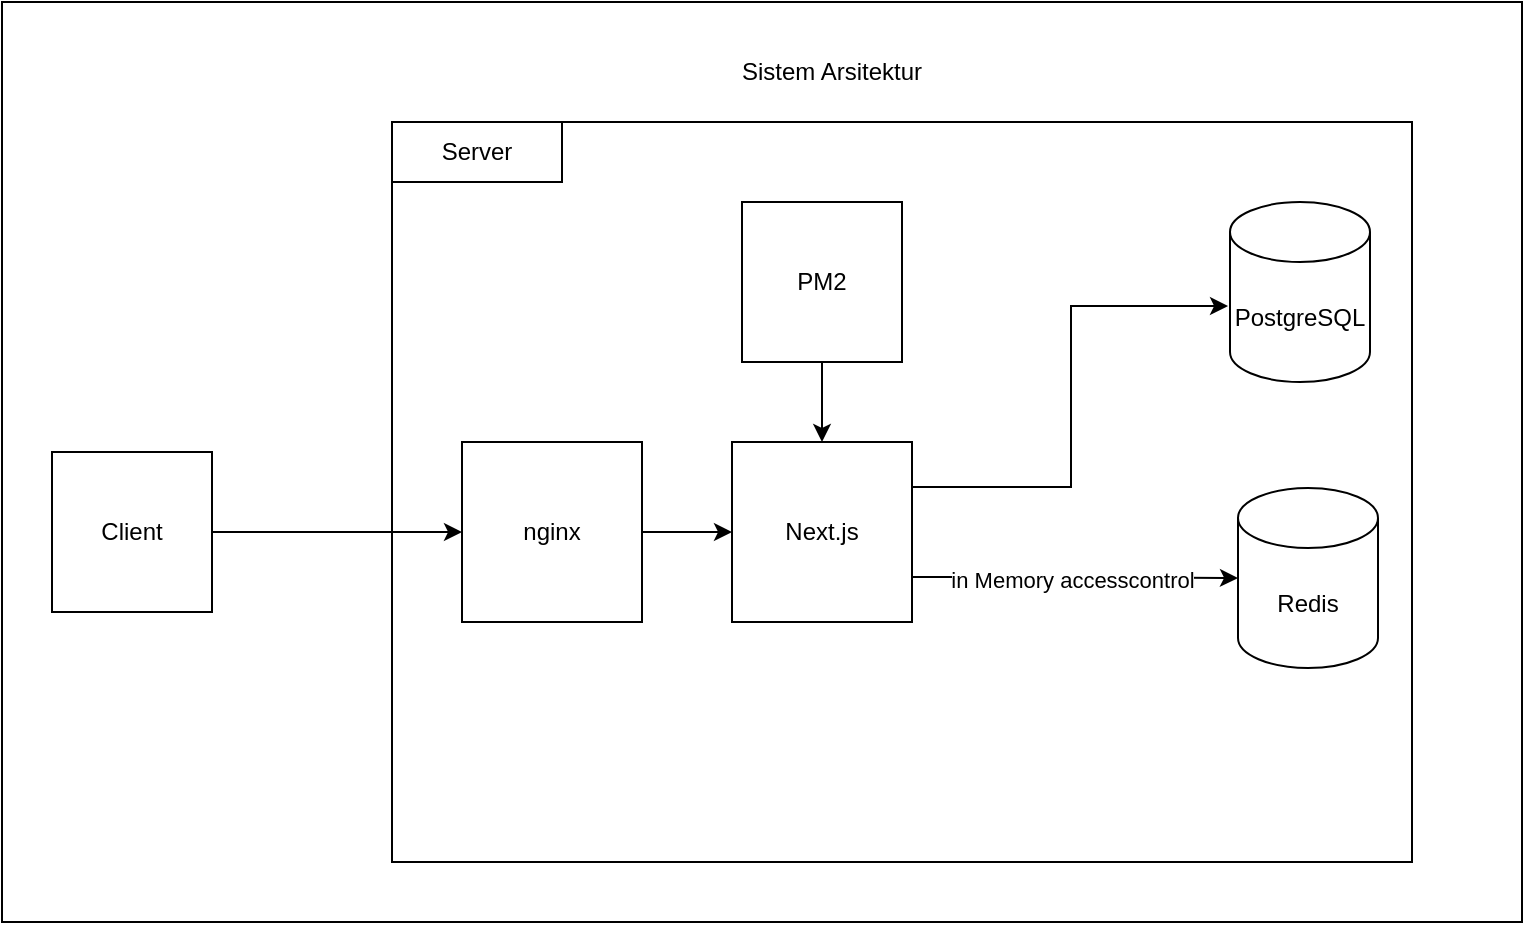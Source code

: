 <mxfile version="24.9.0">
  <diagram name="Page-1" id="CfIktYduRypl1-bwHCc0">
    <mxGraphModel dx="1393" dy="731" grid="1" gridSize="10" guides="1" tooltips="1" connect="1" arrows="1" fold="1" page="1" pageScale="1" pageWidth="850" pageHeight="1100" math="0" shadow="0">
      <root>
        <mxCell id="0" />
        <mxCell id="1" parent="0" />
        <mxCell id="2t3uX6CFzRglsvc7Uq0F-34" value="" style="rounded=0;whiteSpace=wrap;html=1;" vertex="1" parent="1">
          <mxGeometry x="60" y="40" width="760" height="460" as="geometry" />
        </mxCell>
        <mxCell id="2t3uX6CFzRglsvc7Uq0F-49" value="" style="rounded=0;whiteSpace=wrap;html=1;" vertex="1" parent="1">
          <mxGeometry x="255" y="100" width="510" height="370" as="geometry" />
        </mxCell>
        <mxCell id="2t3uX6CFzRglsvc7Uq0F-50" value="PostgreSQL" style="shape=cylinder3;whiteSpace=wrap;html=1;boundedLbl=1;backgroundOutline=1;size=15;" vertex="1" parent="1">
          <mxGeometry x="674" y="140" width="70" height="90" as="geometry" />
        </mxCell>
        <mxCell id="2t3uX6CFzRglsvc7Uq0F-51" value="Redis" style="shape=cylinder3;whiteSpace=wrap;html=1;boundedLbl=1;backgroundOutline=1;size=15;" vertex="1" parent="1">
          <mxGeometry x="678" y="283" width="70" height="90" as="geometry" />
        </mxCell>
        <mxCell id="2t3uX6CFzRglsvc7Uq0F-52" style="edgeStyle=orthogonalEdgeStyle;rounded=0;orthogonalLoop=1;jettySize=auto;html=1;exitX=1;exitY=0.5;exitDx=0;exitDy=0;" edge="1" parent="1" source="2t3uX6CFzRglsvc7Uq0F-53" target="2t3uX6CFzRglsvc7Uq0F-56">
          <mxGeometry relative="1" as="geometry" />
        </mxCell>
        <mxCell id="2t3uX6CFzRglsvc7Uq0F-53" value="nginx" style="whiteSpace=wrap;html=1;aspect=fixed;" vertex="1" parent="1">
          <mxGeometry x="290" y="260" width="90" height="90" as="geometry" />
        </mxCell>
        <mxCell id="2t3uX6CFzRglsvc7Uq0F-54" style="edgeStyle=orthogonalEdgeStyle;rounded=0;orthogonalLoop=1;jettySize=auto;html=1;exitX=1;exitY=0.75;exitDx=0;exitDy=0;entryX=0;entryY=0.5;entryDx=0;entryDy=0;entryPerimeter=0;" edge="1" parent="1" source="2t3uX6CFzRglsvc7Uq0F-56" target="2t3uX6CFzRglsvc7Uq0F-51">
          <mxGeometry relative="1" as="geometry" />
        </mxCell>
        <mxCell id="2t3uX6CFzRglsvc7Uq0F-55" value="in Memory accesscontrol" style="edgeLabel;html=1;align=center;verticalAlign=middle;resizable=0;points=[];" vertex="1" connectable="0" parent="2t3uX6CFzRglsvc7Uq0F-54">
          <mxGeometry x="-0.028" y="-1" relative="1" as="geometry">
            <mxPoint as="offset" />
          </mxGeometry>
        </mxCell>
        <mxCell id="2t3uX6CFzRglsvc7Uq0F-56" value="Next.js" style="whiteSpace=wrap;html=1;aspect=fixed;" vertex="1" parent="1">
          <mxGeometry x="425" y="260" width="90" height="90" as="geometry" />
        </mxCell>
        <mxCell id="2t3uX6CFzRglsvc7Uq0F-57" value="" style="edgeStyle=orthogonalEdgeStyle;rounded=0;orthogonalLoop=1;jettySize=auto;html=1;" edge="1" parent="1" source="2t3uX6CFzRglsvc7Uq0F-58" target="2t3uX6CFzRglsvc7Uq0F-56">
          <mxGeometry relative="1" as="geometry" />
        </mxCell>
        <mxCell id="2t3uX6CFzRglsvc7Uq0F-58" value="PM2" style="whiteSpace=wrap;html=1;aspect=fixed;" vertex="1" parent="1">
          <mxGeometry x="430" y="140" width="80" height="80" as="geometry" />
        </mxCell>
        <mxCell id="2t3uX6CFzRglsvc7Uq0F-59" style="edgeStyle=orthogonalEdgeStyle;rounded=0;orthogonalLoop=1;jettySize=auto;html=1;exitX=1;exitY=0.25;exitDx=0;exitDy=0;entryX=-0.014;entryY=0.578;entryDx=0;entryDy=0;entryPerimeter=0;" edge="1" parent="1" source="2t3uX6CFzRglsvc7Uq0F-56" target="2t3uX6CFzRglsvc7Uq0F-50">
          <mxGeometry relative="1" as="geometry" />
        </mxCell>
        <mxCell id="2t3uX6CFzRglsvc7Uq0F-60" value="" style="edgeStyle=orthogonalEdgeStyle;rounded=0;orthogonalLoop=1;jettySize=auto;html=1;entryX=0;entryY=0.5;entryDx=0;entryDy=0;" edge="1" parent="1" source="2t3uX6CFzRglsvc7Uq0F-61" target="2t3uX6CFzRglsvc7Uq0F-53">
          <mxGeometry relative="1" as="geometry" />
        </mxCell>
        <mxCell id="2t3uX6CFzRglsvc7Uq0F-61" value="Client" style="whiteSpace=wrap;html=1;aspect=fixed;" vertex="1" parent="1">
          <mxGeometry x="85" y="265" width="80" height="80" as="geometry" />
        </mxCell>
        <mxCell id="2t3uX6CFzRglsvc7Uq0F-62" value="Sistem Arsitektur" style="text;html=1;align=center;verticalAlign=middle;whiteSpace=wrap;rounded=0;" vertex="1" parent="1">
          <mxGeometry x="400" y="60" width="150" height="30" as="geometry" />
        </mxCell>
        <mxCell id="2t3uX6CFzRglsvc7Uq0F-63" value="Server" style="rounded=0;whiteSpace=wrap;html=1;" vertex="1" parent="1">
          <mxGeometry x="255" y="100" width="85" height="30" as="geometry" />
        </mxCell>
      </root>
    </mxGraphModel>
  </diagram>
</mxfile>
